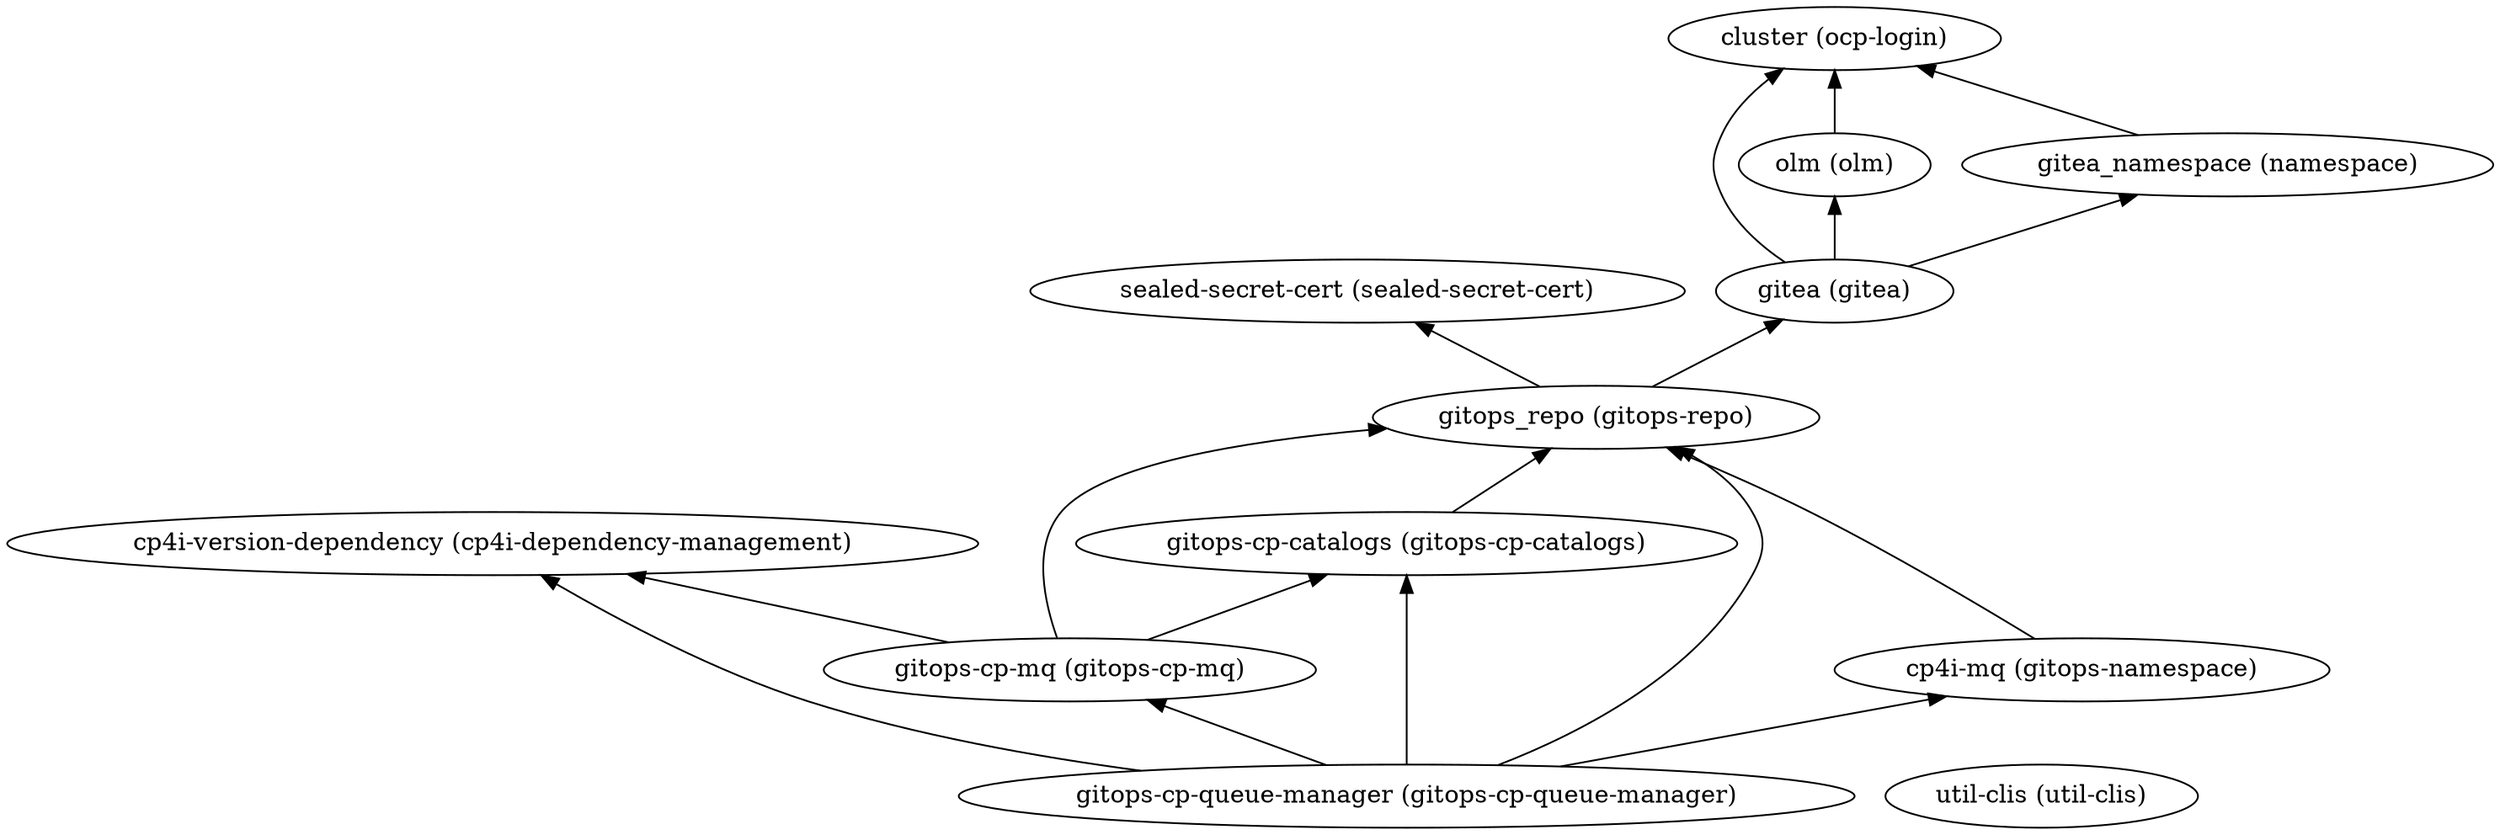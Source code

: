 digraph {
    rankdir="BT"
    "cp4i-version-dependency (cp4i-dependency-management)"
"gitops-cp-catalogs (gitops-cp-catalogs)" -> "gitops_repo (gitops-repo)"
"gitops-cp-catalogs (gitops-cp-catalogs)"
"gitops_repo (gitops-repo)" -> "sealed-secret-cert (sealed-secret-cert)"
"gitops_repo (gitops-repo)" -> "gitea (gitea)"
"gitops_repo (gitops-repo)"
"sealed-secret-cert (sealed-secret-cert)"
"gitea (gitea)" -> "cluster (ocp-login)"
"gitea (gitea)" -> "olm (olm)"
"gitea (gitea)" -> "gitea_namespace (namespace)"
"gitea (gitea)"
"cluster (ocp-login)"
"olm (olm)" -> "cluster (ocp-login)"
"olm (olm)"
"gitea_namespace (namespace)" -> "cluster (ocp-login)"
"gitea_namespace (namespace)"
"gitops-cp-mq (gitops-cp-mq)" -> "gitops_repo (gitops-repo)"
"gitops-cp-mq (gitops-cp-mq)" -> "gitops-cp-catalogs (gitops-cp-catalogs)"
"gitops-cp-mq (gitops-cp-mq)" -> "cp4i-version-dependency (cp4i-dependency-management)"
"gitops-cp-mq (gitops-cp-mq)"
"gitops-cp-queue-manager (gitops-cp-queue-manager)" -> "gitops_repo (gitops-repo)"
"gitops-cp-queue-manager (gitops-cp-queue-manager)" -> "gitops-cp-catalogs (gitops-cp-catalogs)"
"gitops-cp-queue-manager (gitops-cp-queue-manager)" -> "cp4i-version-dependency (cp4i-dependency-management)"
"gitops-cp-queue-manager (gitops-cp-queue-manager)" -> "cp4i-mq (gitops-namespace)"
"gitops-cp-queue-manager (gitops-cp-queue-manager)" -> "gitops-cp-mq (gitops-cp-mq)"
"gitops-cp-queue-manager (gitops-cp-queue-manager)"
"cp4i-mq (gitops-namespace)" -> "gitops_repo (gitops-repo)"
"cp4i-mq (gitops-namespace)"
"util-clis (util-clis)"
  }